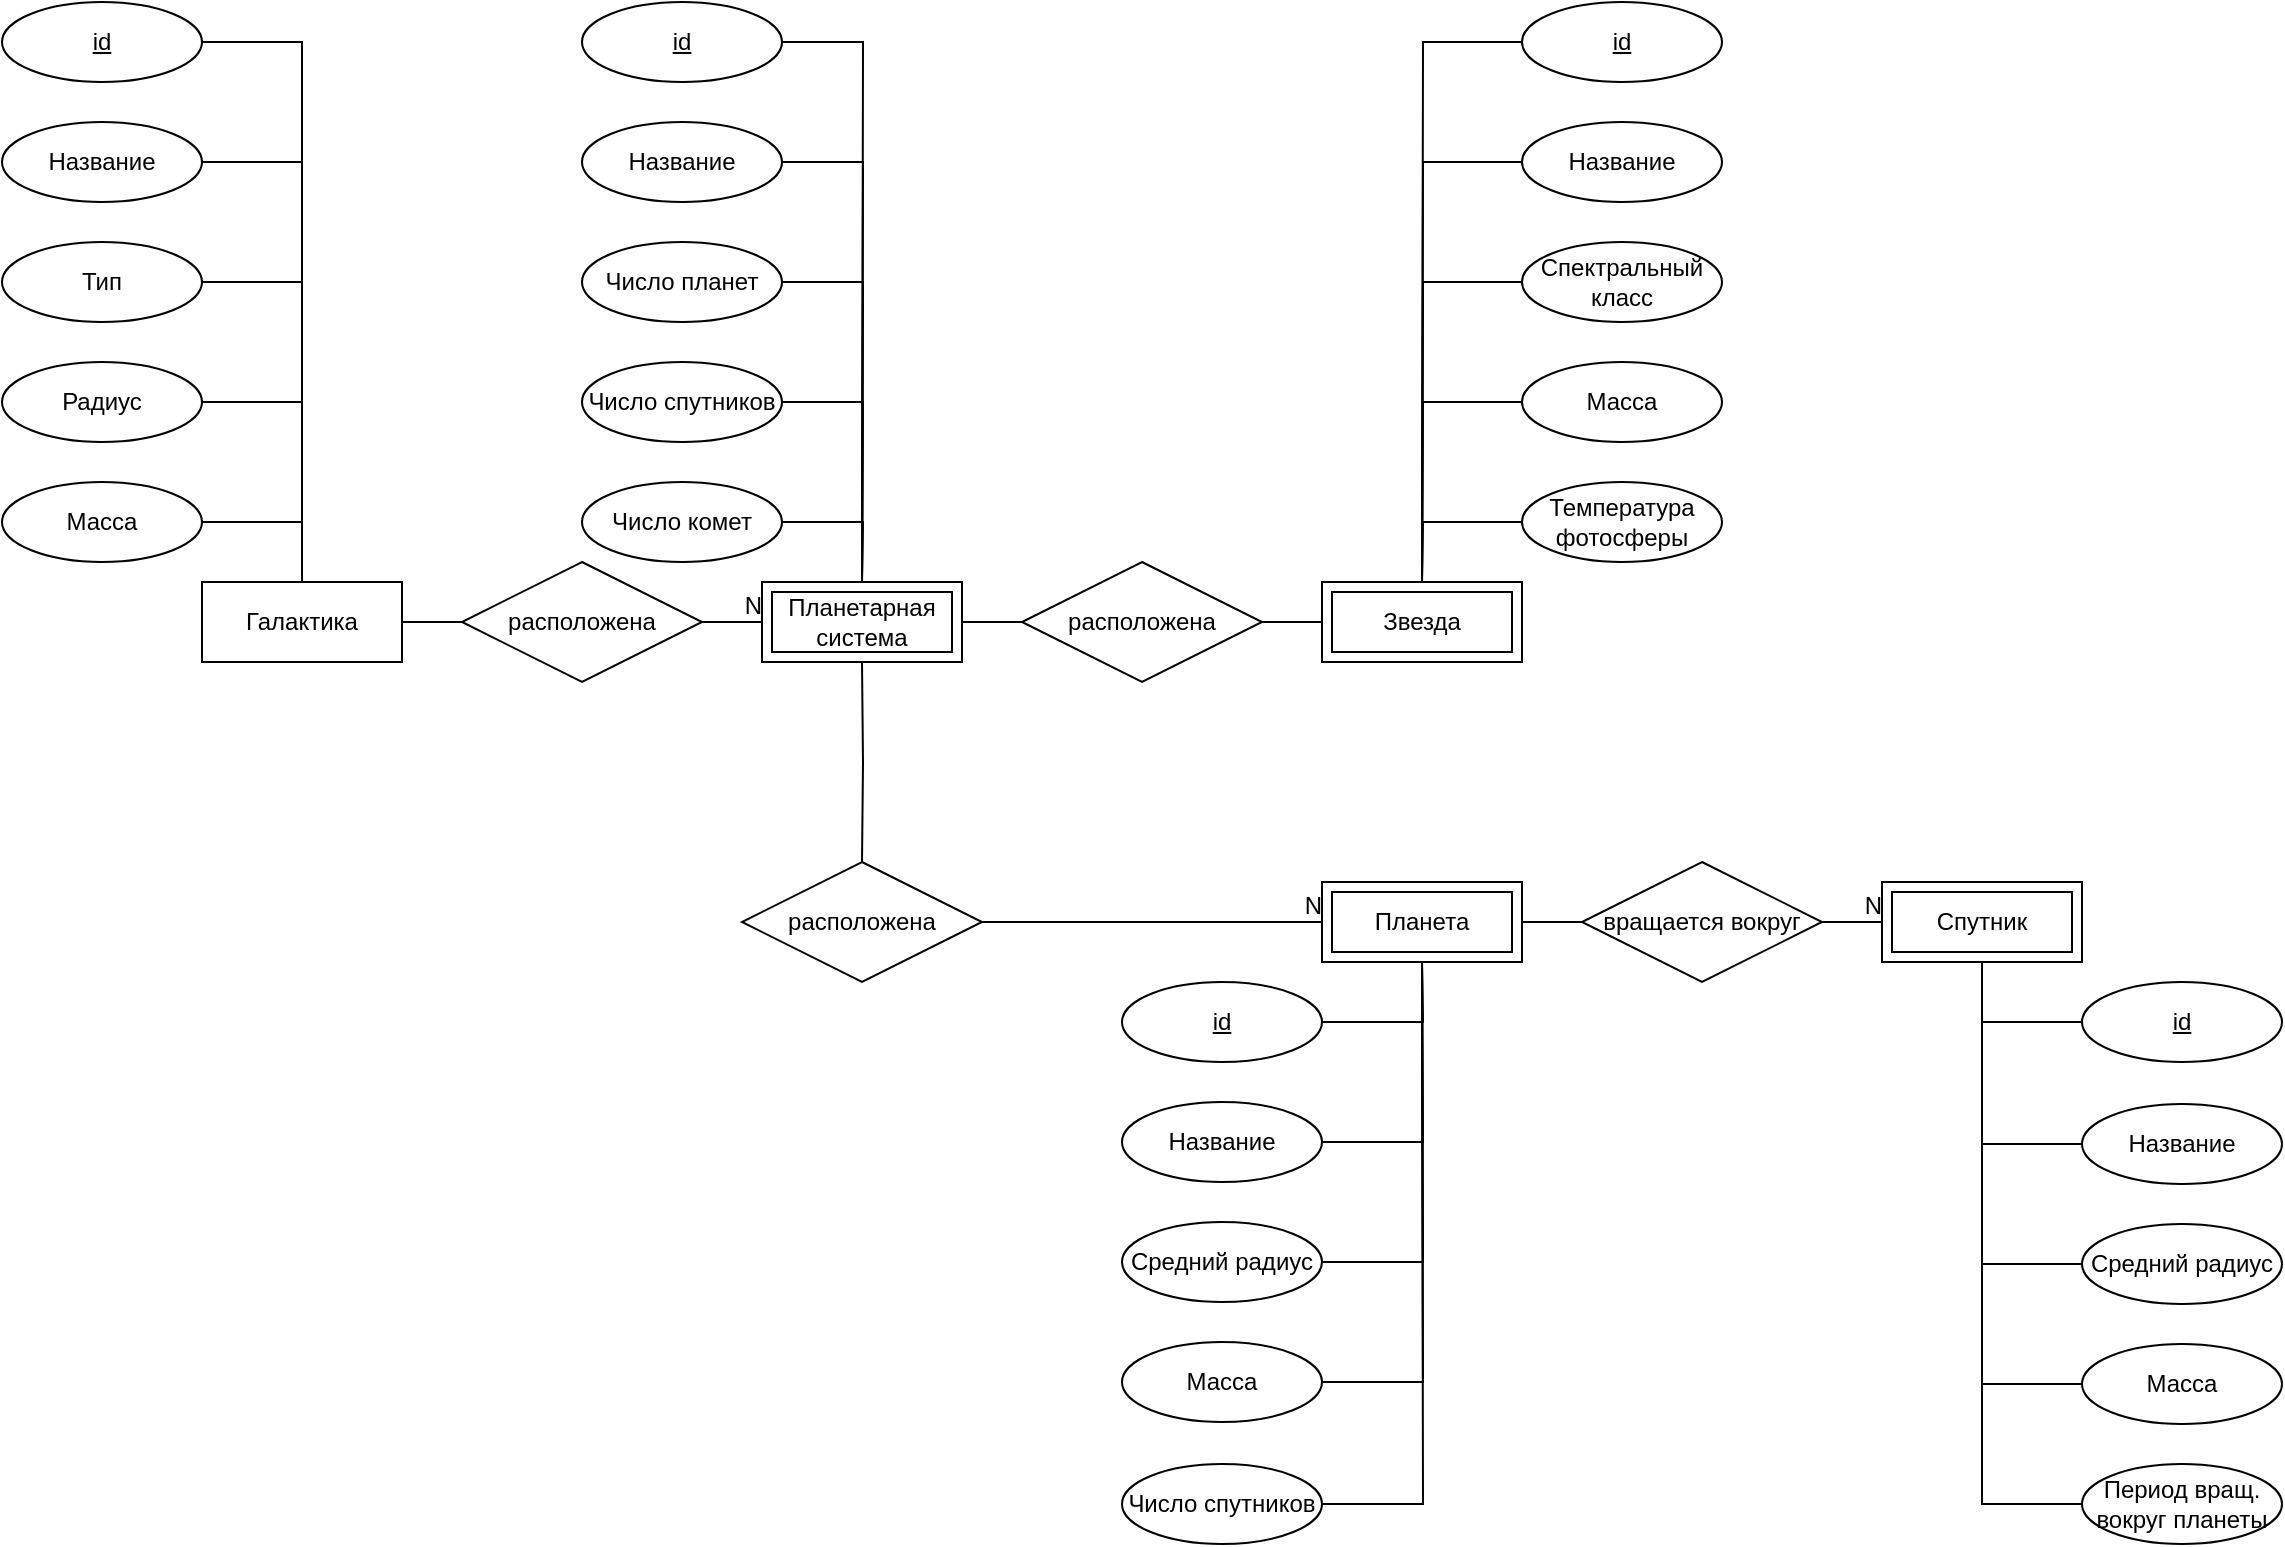 <mxfile version="20.3.3" type="device"><diagram id="agWtS23heptpRP109B36" name="Page-1"><mxGraphModel dx="1422" dy="731" grid="1" gridSize="10" guides="1" tooltips="1" connect="1" arrows="1" fold="1" page="1" pageScale="1" pageWidth="1169" pageHeight="827" math="0" shadow="0"><root><mxCell id="0"/><mxCell id="1" parent="0"/><mxCell id="5H0ZWTkI6ilYMuoTcyt8-28" value="Галактика" style="whiteSpace=wrap;html=1;align=center;" parent="1" vertex="1"><mxGeometry x="100" y="299" width="100" height="40" as="geometry"/></mxCell><mxCell id="5H0ZWTkI6ilYMuoTcyt8-45" style="edgeStyle=orthogonalEdgeStyle;rounded=0;orthogonalLoop=1;jettySize=auto;html=1;exitX=1;exitY=0.5;exitDx=0;exitDy=0;entryX=0;entryY=0.5;entryDx=0;entryDy=0;endArrow=none;endFill=0;" parent="1" target="5H0ZWTkI6ilYMuoTcyt8-35" edge="1"><mxGeometry relative="1" as="geometry"><mxPoint x="480" y="319" as="sourcePoint"/></mxGeometry></mxCell><mxCell id="5H0ZWTkI6ilYMuoTcyt8-67" style="edgeStyle=orthogonalEdgeStyle;rounded=0;orthogonalLoop=1;jettySize=auto;html=1;exitX=0.5;exitY=1;exitDx=0;exitDy=0;entryX=0.5;entryY=0;entryDx=0;entryDy=0;endArrow=none;endFill=0;" parent="1" target="5H0ZWTkI6ilYMuoTcyt8-62" edge="1"><mxGeometry relative="1" as="geometry"><mxPoint x="430" y="339" as="sourcePoint"/></mxGeometry></mxCell><mxCell id="5H0ZWTkI6ilYMuoTcyt8-33" value="расположена" style="shape=rhombus;perimeter=rhombusPerimeter;whiteSpace=wrap;html=1;align=center;" parent="1" vertex="1"><mxGeometry x="230" y="289" width="120" height="60" as="geometry"/></mxCell><mxCell id="5H0ZWTkI6ilYMuoTcyt8-35" value="расположена" style="shape=rhombus;perimeter=rhombusPerimeter;whiteSpace=wrap;html=1;align=center;" parent="1" vertex="1"><mxGeometry x="510" y="289" width="120" height="60" as="geometry"/></mxCell><mxCell id="5H0ZWTkI6ilYMuoTcyt8-49" style="edgeStyle=orthogonalEdgeStyle;rounded=0;orthogonalLoop=1;jettySize=auto;html=1;exitX=1;exitY=0.5;exitDx=0;exitDy=0;entryX=0;entryY=0.5;entryDx=0;entryDy=0;endArrow=none;endFill=0;" parent="1" target="5H0ZWTkI6ilYMuoTcyt8-38" edge="1"><mxGeometry relative="1" as="geometry"><mxPoint x="760" y="469" as="sourcePoint"/></mxGeometry></mxCell><mxCell id="5H0ZWTkI6ilYMuoTcyt8-38" value="вращается вокруг" style="shape=rhombus;perimeter=rhombusPerimeter;whiteSpace=wrap;html=1;align=center;" parent="1" vertex="1"><mxGeometry x="790" y="439" width="120" height="60" as="geometry"/></mxCell><mxCell id="5H0ZWTkI6ilYMuoTcyt8-40" value="" style="endArrow=none;html=1;rounded=0;exitX=1;exitY=0.5;exitDx=0;exitDy=0;entryX=0;entryY=0.5;entryDx=0;entryDy=0;" parent="1" source="5H0ZWTkI6ilYMuoTcyt8-28" target="5H0ZWTkI6ilYMuoTcyt8-33" edge="1"><mxGeometry relative="1" as="geometry"><mxPoint x="580" y="449" as="sourcePoint"/><mxPoint x="740" y="449" as="targetPoint"/></mxGeometry></mxCell><mxCell id="5H0ZWTkI6ilYMuoTcyt8-41" value="" style="endArrow=none;html=1;rounded=0;exitX=1;exitY=0.5;exitDx=0;exitDy=0;entryX=0;entryY=0.5;entryDx=0;entryDy=0;" parent="1" source="5H0ZWTkI6ilYMuoTcyt8-33" edge="1"><mxGeometry relative="1" as="geometry"><mxPoint x="580" y="449" as="sourcePoint"/><mxPoint x="380" y="319" as="targetPoint"/></mxGeometry></mxCell><mxCell id="5H0ZWTkI6ilYMuoTcyt8-42" value="N" style="resizable=0;html=1;align=right;verticalAlign=bottom;" parent="5H0ZWTkI6ilYMuoTcyt8-41" connectable="0" vertex="1"><mxGeometry x="1" relative="1" as="geometry"/></mxCell><mxCell id="5H0ZWTkI6ilYMuoTcyt8-43" value="" style="endArrow=none;html=1;rounded=0;exitX=1;exitY=0.5;exitDx=0;exitDy=0;entryX=0;entryY=0.5;entryDx=0;entryDy=0;" parent="1" source="5H0ZWTkI6ilYMuoTcyt8-35" edge="1"><mxGeometry relative="1" as="geometry"><mxPoint x="570" y="399" as="sourcePoint"/><mxPoint x="660" y="319" as="targetPoint"/></mxGeometry></mxCell><mxCell id="5H0ZWTkI6ilYMuoTcyt8-50" value="" style="endArrow=none;html=1;rounded=0;exitX=1;exitY=0.5;exitDx=0;exitDy=0;entryX=0;entryY=0.5;entryDx=0;entryDy=0;" parent="1" source="5H0ZWTkI6ilYMuoTcyt8-38" target="NpjKf1y2Nl1S2ZW5YwUi-1" edge="1"><mxGeometry relative="1" as="geometry"><mxPoint x="580" y="449" as="sourcePoint"/><mxPoint x="920" y="500" as="targetPoint"/></mxGeometry></mxCell><mxCell id="5H0ZWTkI6ilYMuoTcyt8-51" value="N" style="resizable=0;html=1;align=right;verticalAlign=bottom;" parent="5H0ZWTkI6ilYMuoTcyt8-50" connectable="0" vertex="1"><mxGeometry x="1" relative="1" as="geometry"/></mxCell><mxCell id="5H0ZWTkI6ilYMuoTcyt8-101" style="edgeStyle=orthogonalEdgeStyle;rounded=0;orthogonalLoop=1;jettySize=auto;html=1;exitX=1;exitY=0.5;exitDx=0;exitDy=0;entryX=0.5;entryY=0;entryDx=0;entryDy=0;endArrow=none;endFill=0;" parent="1" source="5H0ZWTkI6ilYMuoTcyt8-52" target="5H0ZWTkI6ilYMuoTcyt8-28" edge="1"><mxGeometry relative="1" as="geometry"/></mxCell><mxCell id="5H0ZWTkI6ilYMuoTcyt8-52" value="id" style="ellipse;whiteSpace=wrap;html=1;align=center;fontStyle=4;" parent="1" vertex="1"><mxGeometry y="9" width="100" height="40" as="geometry"/></mxCell><mxCell id="5H0ZWTkI6ilYMuoTcyt8-100" style="edgeStyle=orthogonalEdgeStyle;rounded=0;orthogonalLoop=1;jettySize=auto;html=1;exitX=1;exitY=0.5;exitDx=0;exitDy=0;endArrow=none;endFill=0;entryX=0.5;entryY=0;entryDx=0;entryDy=0;" parent="1" source="5H0ZWTkI6ilYMuoTcyt8-53" target="5H0ZWTkI6ilYMuoTcyt8-28" edge="1"><mxGeometry relative="1" as="geometry"><mxPoint x="175" y="210" as="targetPoint"/></mxGeometry></mxCell><mxCell id="5H0ZWTkI6ilYMuoTcyt8-53" value="Тип" style="ellipse;whiteSpace=wrap;html=1;align=center;" parent="1" vertex="1"><mxGeometry y="129" width="100" height="40" as="geometry"/></mxCell><mxCell id="5H0ZWTkI6ilYMuoTcyt8-98" style="edgeStyle=orthogonalEdgeStyle;rounded=0;orthogonalLoop=1;jettySize=auto;html=1;exitX=1;exitY=0.5;exitDx=0;exitDy=0;endArrow=none;endFill=0;entryX=0.5;entryY=0;entryDx=0;entryDy=0;" parent="1" source="5H0ZWTkI6ilYMuoTcyt8-54" target="5H0ZWTkI6ilYMuoTcyt8-28" edge="1"><mxGeometry relative="1" as="geometry"><mxPoint x="175" y="260" as="targetPoint"/></mxGeometry></mxCell><mxCell id="5H0ZWTkI6ilYMuoTcyt8-54" value="Масса" style="ellipse;whiteSpace=wrap;html=1;align=center;" parent="1" vertex="1"><mxGeometry y="249" width="100" height="40" as="geometry"/></mxCell><mxCell id="5H0ZWTkI6ilYMuoTcyt8-99" style="edgeStyle=orthogonalEdgeStyle;rounded=0;orthogonalLoop=1;jettySize=auto;html=1;exitX=1;exitY=0.5;exitDx=0;exitDy=0;entryX=0.5;entryY=0;entryDx=0;entryDy=0;endArrow=none;endFill=0;" parent="1" source="5H0ZWTkI6ilYMuoTcyt8-55" target="5H0ZWTkI6ilYMuoTcyt8-28" edge="1"><mxGeometry relative="1" as="geometry"/></mxCell><mxCell id="5H0ZWTkI6ilYMuoTcyt8-55" value="Радиус" style="ellipse;whiteSpace=wrap;html=1;align=center;" parent="1" vertex="1"><mxGeometry y="189" width="100" height="40" as="geometry"/></mxCell><mxCell id="5H0ZWTkI6ilYMuoTcyt8-106" style="edgeStyle=orthogonalEdgeStyle;rounded=0;orthogonalLoop=1;jettySize=auto;html=1;exitX=1;exitY=0.5;exitDx=0;exitDy=0;endArrow=none;endFill=0;entryX=0.5;entryY=0;entryDx=0;entryDy=0;" parent="1" source="5H0ZWTkI6ilYMuoTcyt8-57" edge="1"><mxGeometry relative="1" as="geometry"><mxPoint x="430" y="299" as="targetPoint"/></mxGeometry></mxCell><mxCell id="5H0ZWTkI6ilYMuoTcyt8-57" value="id" style="ellipse;whiteSpace=wrap;html=1;align=center;fontStyle=4;" parent="1" vertex="1"><mxGeometry x="290" y="9" width="100" height="40" as="geometry"/></mxCell><mxCell id="5H0ZWTkI6ilYMuoTcyt8-105" style="edgeStyle=orthogonalEdgeStyle;rounded=0;orthogonalLoop=1;jettySize=auto;html=1;exitX=1;exitY=0.5;exitDx=0;exitDy=0;endArrow=none;endFill=0;entryX=0.5;entryY=0;entryDx=0;entryDy=0;" parent="1" source="5H0ZWTkI6ilYMuoTcyt8-58" edge="1"><mxGeometry relative="1" as="geometry"><mxPoint x="430" y="299" as="targetPoint"/></mxGeometry></mxCell><mxCell id="5H0ZWTkI6ilYMuoTcyt8-58" value="Число планет" style="ellipse;whiteSpace=wrap;html=1;align=center;" parent="1" vertex="1"><mxGeometry x="290" y="129" width="100" height="40" as="geometry"/></mxCell><mxCell id="5H0ZWTkI6ilYMuoTcyt8-103" style="edgeStyle=orthogonalEdgeStyle;rounded=0;orthogonalLoop=1;jettySize=auto;html=1;exitX=1;exitY=0.5;exitDx=0;exitDy=0;entryX=0.5;entryY=0;entryDx=0;entryDy=0;endArrow=none;endFill=0;" parent="1" source="5H0ZWTkI6ilYMuoTcyt8-59" edge="1"><mxGeometry relative="1" as="geometry"><mxPoint x="430" y="299" as="targetPoint"/></mxGeometry></mxCell><mxCell id="5H0ZWTkI6ilYMuoTcyt8-59" value="Число комет" style="ellipse;whiteSpace=wrap;html=1;align=center;" parent="1" vertex="1"><mxGeometry x="290" y="249" width="100" height="40" as="geometry"/></mxCell><mxCell id="5H0ZWTkI6ilYMuoTcyt8-104" style="edgeStyle=orthogonalEdgeStyle;rounded=0;orthogonalLoop=1;jettySize=auto;html=1;exitX=1;exitY=0.5;exitDx=0;exitDy=0;entryX=0.5;entryY=0;entryDx=0;entryDy=0;endArrow=none;endFill=0;" parent="1" source="5H0ZWTkI6ilYMuoTcyt8-60" edge="1"><mxGeometry relative="1" as="geometry"><mxPoint x="430" y="299" as="targetPoint"/></mxGeometry></mxCell><mxCell id="5H0ZWTkI6ilYMuoTcyt8-60" value="Число спутников" style="ellipse;whiteSpace=wrap;html=1;align=center;" parent="1" vertex="1"><mxGeometry x="290" y="189" width="100" height="40" as="geometry"/></mxCell><mxCell id="5H0ZWTkI6ilYMuoTcyt8-62" value="расположена" style="shape=rhombus;perimeter=rhombusPerimeter;whiteSpace=wrap;html=1;align=center;" parent="1" vertex="1"><mxGeometry x="370" y="439" width="120" height="60" as="geometry"/></mxCell><mxCell id="5H0ZWTkI6ilYMuoTcyt8-65" value="" style="endArrow=none;html=1;rounded=0;entryX=0;entryY=0.5;entryDx=0;entryDy=0;exitX=1;exitY=0.5;exitDx=0;exitDy=0;" parent="1" source="5H0ZWTkI6ilYMuoTcyt8-62" edge="1"><mxGeometry relative="1" as="geometry"><mxPoint x="605" y="280" as="sourcePoint"/><mxPoint x="660" y="469" as="targetPoint"/></mxGeometry></mxCell><mxCell id="5H0ZWTkI6ilYMuoTcyt8-66" value="N" style="resizable=0;html=1;align=right;verticalAlign=bottom;" parent="5H0ZWTkI6ilYMuoTcyt8-65" connectable="0" vertex="1"><mxGeometry x="1" relative="1" as="geometry"/></mxCell><mxCell id="5H0ZWTkI6ilYMuoTcyt8-107" style="edgeStyle=orthogonalEdgeStyle;rounded=0;orthogonalLoop=1;jettySize=auto;html=1;exitX=0;exitY=0.5;exitDx=0;exitDy=0;entryX=0.5;entryY=0;entryDx=0;entryDy=0;endArrow=none;endFill=0;" parent="1" source="5H0ZWTkI6ilYMuoTcyt8-68" edge="1"><mxGeometry relative="1" as="geometry"><mxPoint x="710" y="299" as="targetPoint"/></mxGeometry></mxCell><mxCell id="5H0ZWTkI6ilYMuoTcyt8-68" value="id" style="ellipse;whiteSpace=wrap;html=1;align=center;fontStyle=4;" parent="1" vertex="1"><mxGeometry x="760" y="9" width="100" height="40" as="geometry"/></mxCell><mxCell id="5H0ZWTkI6ilYMuoTcyt8-108" style="edgeStyle=orthogonalEdgeStyle;rounded=0;orthogonalLoop=1;jettySize=auto;html=1;exitX=0;exitY=0.5;exitDx=0;exitDy=0;endArrow=none;endFill=0;entryX=0.5;entryY=0;entryDx=0;entryDy=0;" parent="1" source="5H0ZWTkI6ilYMuoTcyt8-69" edge="1"><mxGeometry relative="1" as="geometry"><mxPoint x="710" y="299" as="targetPoint"/></mxGeometry></mxCell><mxCell id="5H0ZWTkI6ilYMuoTcyt8-69" value="Спектральный класс" style="ellipse;whiteSpace=wrap;html=1;align=center;" parent="1" vertex="1"><mxGeometry x="760" y="129" width="100" height="40" as="geometry"/></mxCell><mxCell id="5H0ZWTkI6ilYMuoTcyt8-109" style="edgeStyle=orthogonalEdgeStyle;rounded=0;orthogonalLoop=1;jettySize=auto;html=1;exitX=0;exitY=0.5;exitDx=0;exitDy=0;entryX=0.5;entryY=0;entryDx=0;entryDy=0;endArrow=none;endFill=0;" parent="1" source="5H0ZWTkI6ilYMuoTcyt8-70" edge="1"><mxGeometry relative="1" as="geometry"><mxPoint x="710" y="299" as="targetPoint"/></mxGeometry></mxCell><mxCell id="5H0ZWTkI6ilYMuoTcyt8-70" value="Масса" style="ellipse;whiteSpace=wrap;html=1;align=center;" parent="1" vertex="1"><mxGeometry x="760" y="189" width="100" height="40" as="geometry"/></mxCell><mxCell id="5H0ZWTkI6ilYMuoTcyt8-110" style="edgeStyle=orthogonalEdgeStyle;rounded=0;orthogonalLoop=1;jettySize=auto;html=1;exitX=0;exitY=0.5;exitDx=0;exitDy=0;entryX=0.5;entryY=0;entryDx=0;entryDy=0;endArrow=none;endFill=0;" parent="1" source="5H0ZWTkI6ilYMuoTcyt8-71" edge="1"><mxGeometry relative="1" as="geometry"><mxPoint x="710" y="299" as="targetPoint"/></mxGeometry></mxCell><mxCell id="5H0ZWTkI6ilYMuoTcyt8-71" value="Температура фотосферы" style="ellipse;whiteSpace=wrap;html=1;align=center;" parent="1" vertex="1"><mxGeometry x="760" y="249" width="100" height="40" as="geometry"/></mxCell><mxCell id="5H0ZWTkI6ilYMuoTcyt8-113" style="edgeStyle=orthogonalEdgeStyle;rounded=0;orthogonalLoop=1;jettySize=auto;html=1;exitX=1;exitY=0.5;exitDx=0;exitDy=0;entryX=0.5;entryY=1;entryDx=0;entryDy=0;endArrow=none;endFill=0;" parent="1" source="5H0ZWTkI6ilYMuoTcyt8-74" edge="1"><mxGeometry relative="1" as="geometry"><mxPoint x="710" y="489" as="targetPoint"/></mxGeometry></mxCell><mxCell id="5H0ZWTkI6ilYMuoTcyt8-74" value="Средний радиус" style="ellipse;whiteSpace=wrap;html=1;align=center;" parent="1" vertex="1"><mxGeometry x="560" y="619" width="100" height="40" as="geometry"/></mxCell><mxCell id="5H0ZWTkI6ilYMuoTcyt8-114" style="edgeStyle=orthogonalEdgeStyle;rounded=0;orthogonalLoop=1;jettySize=auto;html=1;exitX=1;exitY=0.5;exitDx=0;exitDy=0;entryX=0.5;entryY=1;entryDx=0;entryDy=0;endArrow=none;endFill=0;" parent="1" source="5H0ZWTkI6ilYMuoTcyt8-75" edge="1"><mxGeometry relative="1" as="geometry"><mxPoint x="710" y="489" as="targetPoint"/></mxGeometry></mxCell><mxCell id="5H0ZWTkI6ilYMuoTcyt8-75" value="Масса" style="ellipse;whiteSpace=wrap;html=1;align=center;" parent="1" vertex="1"><mxGeometry x="560" y="679" width="100" height="40" as="geometry"/></mxCell><mxCell id="5H0ZWTkI6ilYMuoTcyt8-116" style="edgeStyle=orthogonalEdgeStyle;rounded=0;orthogonalLoop=1;jettySize=auto;html=1;exitX=1;exitY=0.5;exitDx=0;exitDy=0;entryX=0.5;entryY=1;entryDx=0;entryDy=0;endArrow=none;endFill=0;" parent="1" source="5H0ZWTkI6ilYMuoTcyt8-77" edge="1"><mxGeometry relative="1" as="geometry"><mxPoint x="710" y="489" as="targetPoint"/></mxGeometry></mxCell><mxCell id="5H0ZWTkI6ilYMuoTcyt8-77" value="Число спутников" style="ellipse;whiteSpace=wrap;html=1;align=center;" parent="1" vertex="1"><mxGeometry x="560" y="740" width="100" height="40" as="geometry"/></mxCell><mxCell id="5H0ZWTkI6ilYMuoTcyt8-118" style="edgeStyle=orthogonalEdgeStyle;rounded=0;orthogonalLoop=1;jettySize=auto;html=1;exitX=0;exitY=0.5;exitDx=0;exitDy=0;endArrow=none;endFill=0;entryX=0.5;entryY=1;entryDx=0;entryDy=0;" parent="1" source="5H0ZWTkI6ilYMuoTcyt8-79" target="NpjKf1y2Nl1S2ZW5YwUi-1" edge="1"><mxGeometry relative="1" as="geometry"><mxPoint x="960" y="540" as="targetPoint"/></mxGeometry></mxCell><mxCell id="5H0ZWTkI6ilYMuoTcyt8-79" value="Средний радиус" style="ellipse;whiteSpace=wrap;html=1;align=center;" parent="1" vertex="1"><mxGeometry x="1040" y="620" width="100" height="40" as="geometry"/></mxCell><mxCell id="5H0ZWTkI6ilYMuoTcyt8-119" style="edgeStyle=orthogonalEdgeStyle;rounded=0;orthogonalLoop=1;jettySize=auto;html=1;exitX=0;exitY=0.5;exitDx=0;exitDy=0;endArrow=none;endFill=0;entryX=0.5;entryY=1;entryDx=0;entryDy=0;" parent="1" source="5H0ZWTkI6ilYMuoTcyt8-80" target="NpjKf1y2Nl1S2ZW5YwUi-1" edge="1"><mxGeometry relative="1" as="geometry"><mxPoint x="940" y="620" as="targetPoint"/></mxGeometry></mxCell><mxCell id="5H0ZWTkI6ilYMuoTcyt8-80" value="Масса" style="ellipse;whiteSpace=wrap;html=1;align=center;" parent="1" vertex="1"><mxGeometry x="1040" y="680" width="100" height="40" as="geometry"/></mxCell><mxCell id="5H0ZWTkI6ilYMuoTcyt8-120" style="edgeStyle=orthogonalEdgeStyle;rounded=0;orthogonalLoop=1;jettySize=auto;html=1;exitX=0;exitY=0.5;exitDx=0;exitDy=0;endArrow=none;endFill=0;entryX=0.5;entryY=1;entryDx=0;entryDy=0;" parent="1" source="5H0ZWTkI6ilYMuoTcyt8-81" target="NpjKf1y2Nl1S2ZW5YwUi-1" edge="1"><mxGeometry relative="1" as="geometry"><mxPoint x="870" y="610" as="targetPoint"/></mxGeometry></mxCell><mxCell id="5H0ZWTkI6ilYMuoTcyt8-81" value="Период вращ. вокруг планеты" style="ellipse;whiteSpace=wrap;html=1;align=center;" parent="1" vertex="1"><mxGeometry x="1040" y="740" width="100" height="40" as="geometry"/></mxCell><mxCell id="5H0ZWTkI6ilYMuoTcyt8-125" style="edgeStyle=orthogonalEdgeStyle;rounded=0;orthogonalLoop=1;jettySize=auto;html=1;exitX=1;exitY=0.5;exitDx=0;exitDy=0;entryX=0.5;entryY=0;entryDx=0;entryDy=0;endArrow=none;endFill=0;" parent="1" source="5H0ZWTkI6ilYMuoTcyt8-124" target="5H0ZWTkI6ilYMuoTcyt8-28" edge="1"><mxGeometry relative="1" as="geometry"/></mxCell><mxCell id="5H0ZWTkI6ilYMuoTcyt8-124" value="Название" style="ellipse;whiteSpace=wrap;html=1;align=center;" parent="1" vertex="1"><mxGeometry y="69" width="100" height="40" as="geometry"/></mxCell><mxCell id="5H0ZWTkI6ilYMuoTcyt8-139" style="edgeStyle=orthogonalEdgeStyle;rounded=0;orthogonalLoop=1;jettySize=auto;html=1;exitX=1;exitY=0.5;exitDx=0;exitDy=0;entryX=0.5;entryY=0;entryDx=0;entryDy=0;endArrow=none;endFill=0;" parent="1" source="5H0ZWTkI6ilYMuoTcyt8-126" edge="1"><mxGeometry relative="1" as="geometry"><mxPoint x="430" y="299" as="targetPoint"/></mxGeometry></mxCell><mxCell id="5H0ZWTkI6ilYMuoTcyt8-126" value="Название" style="ellipse;whiteSpace=wrap;html=1;align=center;" parent="1" vertex="1"><mxGeometry x="290" y="69" width="100" height="40" as="geometry"/></mxCell><mxCell id="5H0ZWTkI6ilYMuoTcyt8-130" style="edgeStyle=orthogonalEdgeStyle;rounded=0;orthogonalLoop=1;jettySize=auto;html=1;exitX=1;exitY=0.5;exitDx=0;exitDy=0;endArrow=none;endFill=0;entryX=0.5;entryY=1;entryDx=0;entryDy=0;" parent="1" source="5H0ZWTkI6ilYMuoTcyt8-127" edge="1"><mxGeometry relative="1" as="geometry"><mxPoint x="710" y="489" as="targetPoint"/></mxGeometry></mxCell><mxCell id="5H0ZWTkI6ilYMuoTcyt8-127" value="Название" style="ellipse;whiteSpace=wrap;html=1;align=center;" parent="1" vertex="1"><mxGeometry x="560" y="559" width="100" height="40" as="geometry"/></mxCell><mxCell id="5H0ZWTkI6ilYMuoTcyt8-138" style="edgeStyle=orthogonalEdgeStyle;rounded=0;orthogonalLoop=1;jettySize=auto;html=1;exitX=1;exitY=0.5;exitDx=0;exitDy=0;entryX=0.5;entryY=1;entryDx=0;entryDy=0;endArrow=none;endFill=0;" parent="1" source="5H0ZWTkI6ilYMuoTcyt8-131" edge="1"><mxGeometry relative="1" as="geometry"><mxPoint x="710" y="489" as="targetPoint"/></mxGeometry></mxCell><mxCell id="5H0ZWTkI6ilYMuoTcyt8-131" value="id" style="ellipse;whiteSpace=wrap;html=1;align=center;fontStyle=4;" parent="1" vertex="1"><mxGeometry x="560" y="499" width="100" height="40" as="geometry"/></mxCell><mxCell id="5H0ZWTkI6ilYMuoTcyt8-140" style="edgeStyle=orthogonalEdgeStyle;rounded=0;orthogonalLoop=1;jettySize=auto;html=1;exitX=0;exitY=0.5;exitDx=0;exitDy=0;entryX=0.5;entryY=0;entryDx=0;entryDy=0;endArrow=none;endFill=0;" parent="1" source="5H0ZWTkI6ilYMuoTcyt8-133" edge="1"><mxGeometry relative="1" as="geometry"><mxPoint x="710" y="299" as="targetPoint"/></mxGeometry></mxCell><mxCell id="5H0ZWTkI6ilYMuoTcyt8-133" value="Название" style="ellipse;whiteSpace=wrap;html=1;align=center;" parent="1" vertex="1"><mxGeometry x="760" y="69" width="100" height="40" as="geometry"/></mxCell><mxCell id="5H0ZWTkI6ilYMuoTcyt8-137" style="edgeStyle=orthogonalEdgeStyle;rounded=0;orthogonalLoop=1;jettySize=auto;html=1;exitX=0;exitY=0.5;exitDx=0;exitDy=0;endArrow=none;endFill=0;entryX=0.5;entryY=1;entryDx=0;entryDy=0;" parent="1" source="5H0ZWTkI6ilYMuoTcyt8-134" target="NpjKf1y2Nl1S2ZW5YwUi-1" edge="1"><mxGeometry relative="1" as="geometry"><mxPoint x="910" y="550" as="targetPoint"/></mxGeometry></mxCell><mxCell id="5H0ZWTkI6ilYMuoTcyt8-134" value="Название" style="ellipse;whiteSpace=wrap;html=1;align=center;" parent="1" vertex="1"><mxGeometry x="1040" y="560" width="100" height="40" as="geometry"/></mxCell><mxCell id="5H0ZWTkI6ilYMuoTcyt8-136" style="edgeStyle=orthogonalEdgeStyle;rounded=0;orthogonalLoop=1;jettySize=auto;html=1;exitX=0;exitY=0.5;exitDx=0;exitDy=0;endArrow=none;endFill=0;entryX=0.5;entryY=1;entryDx=0;entryDy=0;" parent="1" source="5H0ZWTkI6ilYMuoTcyt8-135" target="NpjKf1y2Nl1S2ZW5YwUi-1" edge="1"><mxGeometry relative="1" as="geometry"><mxPoint x="940" y="520" as="targetPoint"/></mxGeometry></mxCell><mxCell id="5H0ZWTkI6ilYMuoTcyt8-135" value="id" style="ellipse;whiteSpace=wrap;html=1;align=center;fontStyle=4;" parent="1" vertex="1"><mxGeometry x="1040" y="499" width="100" height="40" as="geometry"/></mxCell><mxCell id="NpjKf1y2Nl1S2ZW5YwUi-1" value="Спутник" style="shape=ext;margin=3;double=1;whiteSpace=wrap;html=1;align=center;" vertex="1" parent="1"><mxGeometry x="940" y="449" width="100" height="40" as="geometry"/></mxCell><mxCell id="NpjKf1y2Nl1S2ZW5YwUi-2" value="Планета" style="shape=ext;margin=3;double=1;whiteSpace=wrap;html=1;align=center;" vertex="1" parent="1"><mxGeometry x="660" y="449" width="100" height="40" as="geometry"/></mxCell><mxCell id="NpjKf1y2Nl1S2ZW5YwUi-4" value="Звезда" style="shape=ext;margin=3;double=1;whiteSpace=wrap;html=1;align=center;" vertex="1" parent="1"><mxGeometry x="660" y="299" width="100" height="40" as="geometry"/></mxCell><mxCell id="NpjKf1y2Nl1S2ZW5YwUi-5" value="Планетарная система" style="shape=ext;margin=3;double=1;whiteSpace=wrap;html=1;align=center;" vertex="1" parent="1"><mxGeometry x="380" y="299" width="100" height="40" as="geometry"/></mxCell></root></mxGraphModel></diagram></mxfile>